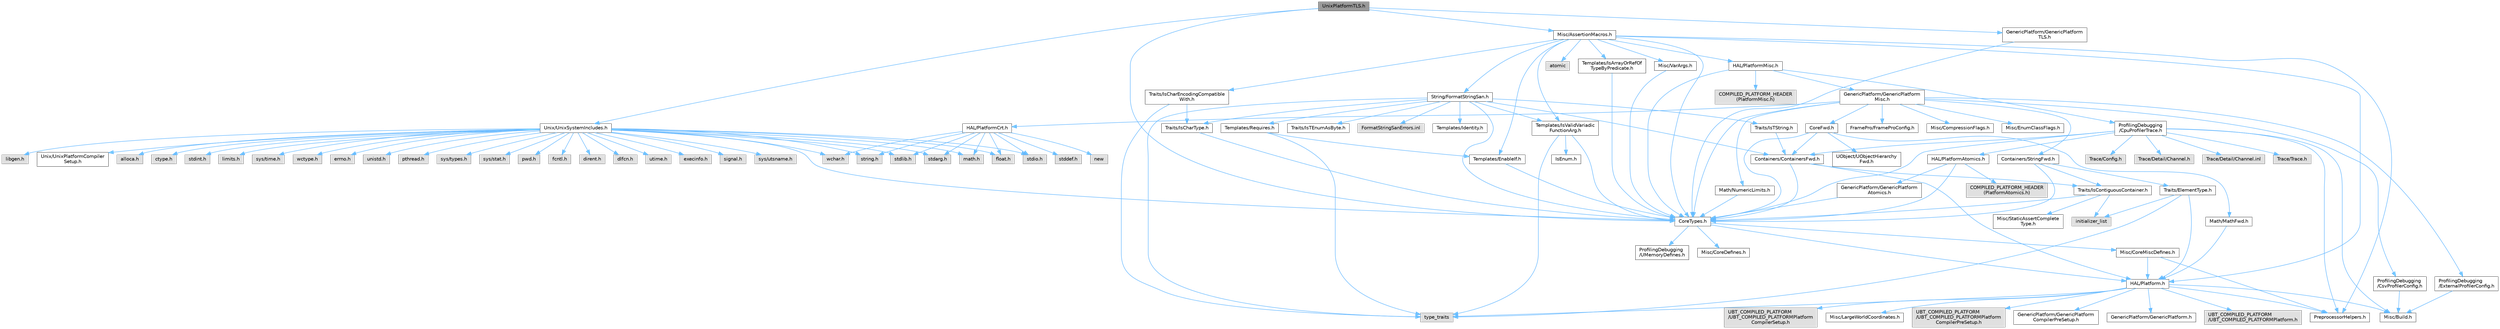 digraph "UnixPlatformTLS.h"
{
 // INTERACTIVE_SVG=YES
 // LATEX_PDF_SIZE
  bgcolor="transparent";
  edge [fontname=Helvetica,fontsize=10,labelfontname=Helvetica,labelfontsize=10];
  node [fontname=Helvetica,fontsize=10,shape=box,height=0.2,width=0.4];
  Node1 [id="Node000001",label="UnixPlatformTLS.h",height=0.2,width=0.4,color="gray40", fillcolor="grey60", style="filled", fontcolor="black",tooltip=" "];
  Node1 -> Node2 [id="edge1_Node000001_Node000002",color="steelblue1",style="solid",tooltip=" "];
  Node2 [id="Node000002",label="CoreTypes.h",height=0.2,width=0.4,color="grey40", fillcolor="white", style="filled",URL="$dc/dec/CoreTypes_8h.html",tooltip=" "];
  Node2 -> Node3 [id="edge2_Node000002_Node000003",color="steelblue1",style="solid",tooltip=" "];
  Node3 [id="Node000003",label="HAL/Platform.h",height=0.2,width=0.4,color="grey40", fillcolor="white", style="filled",URL="$d9/dd0/Platform_8h.html",tooltip=" "];
  Node3 -> Node4 [id="edge3_Node000003_Node000004",color="steelblue1",style="solid",tooltip=" "];
  Node4 [id="Node000004",label="Misc/Build.h",height=0.2,width=0.4,color="grey40", fillcolor="white", style="filled",URL="$d3/dbb/Build_8h.html",tooltip=" "];
  Node3 -> Node5 [id="edge4_Node000003_Node000005",color="steelblue1",style="solid",tooltip=" "];
  Node5 [id="Node000005",label="Misc/LargeWorldCoordinates.h",height=0.2,width=0.4,color="grey40", fillcolor="white", style="filled",URL="$d2/dcb/LargeWorldCoordinates_8h.html",tooltip=" "];
  Node3 -> Node6 [id="edge5_Node000003_Node000006",color="steelblue1",style="solid",tooltip=" "];
  Node6 [id="Node000006",label="type_traits",height=0.2,width=0.4,color="grey60", fillcolor="#E0E0E0", style="filled",tooltip=" "];
  Node3 -> Node7 [id="edge6_Node000003_Node000007",color="steelblue1",style="solid",tooltip=" "];
  Node7 [id="Node000007",label="PreprocessorHelpers.h",height=0.2,width=0.4,color="grey40", fillcolor="white", style="filled",URL="$db/ddb/PreprocessorHelpers_8h.html",tooltip=" "];
  Node3 -> Node8 [id="edge7_Node000003_Node000008",color="steelblue1",style="solid",tooltip=" "];
  Node8 [id="Node000008",label="UBT_COMPILED_PLATFORM\l/UBT_COMPILED_PLATFORMPlatform\lCompilerPreSetup.h",height=0.2,width=0.4,color="grey60", fillcolor="#E0E0E0", style="filled",tooltip=" "];
  Node3 -> Node9 [id="edge8_Node000003_Node000009",color="steelblue1",style="solid",tooltip=" "];
  Node9 [id="Node000009",label="GenericPlatform/GenericPlatform\lCompilerPreSetup.h",height=0.2,width=0.4,color="grey40", fillcolor="white", style="filled",URL="$d9/dc8/GenericPlatformCompilerPreSetup_8h.html",tooltip=" "];
  Node3 -> Node10 [id="edge9_Node000003_Node000010",color="steelblue1",style="solid",tooltip=" "];
  Node10 [id="Node000010",label="GenericPlatform/GenericPlatform.h",height=0.2,width=0.4,color="grey40", fillcolor="white", style="filled",URL="$d6/d84/GenericPlatform_8h.html",tooltip=" "];
  Node3 -> Node11 [id="edge10_Node000003_Node000011",color="steelblue1",style="solid",tooltip=" "];
  Node11 [id="Node000011",label="UBT_COMPILED_PLATFORM\l/UBT_COMPILED_PLATFORMPlatform.h",height=0.2,width=0.4,color="grey60", fillcolor="#E0E0E0", style="filled",tooltip=" "];
  Node3 -> Node12 [id="edge11_Node000003_Node000012",color="steelblue1",style="solid",tooltip=" "];
  Node12 [id="Node000012",label="UBT_COMPILED_PLATFORM\l/UBT_COMPILED_PLATFORMPlatform\lCompilerSetup.h",height=0.2,width=0.4,color="grey60", fillcolor="#E0E0E0", style="filled",tooltip=" "];
  Node2 -> Node13 [id="edge12_Node000002_Node000013",color="steelblue1",style="solid",tooltip=" "];
  Node13 [id="Node000013",label="ProfilingDebugging\l/UMemoryDefines.h",height=0.2,width=0.4,color="grey40", fillcolor="white", style="filled",URL="$d2/da2/UMemoryDefines_8h.html",tooltip=" "];
  Node2 -> Node14 [id="edge13_Node000002_Node000014",color="steelblue1",style="solid",tooltip=" "];
  Node14 [id="Node000014",label="Misc/CoreMiscDefines.h",height=0.2,width=0.4,color="grey40", fillcolor="white", style="filled",URL="$da/d38/CoreMiscDefines_8h.html",tooltip=" "];
  Node14 -> Node3 [id="edge14_Node000014_Node000003",color="steelblue1",style="solid",tooltip=" "];
  Node14 -> Node7 [id="edge15_Node000014_Node000007",color="steelblue1",style="solid",tooltip=" "];
  Node2 -> Node15 [id="edge16_Node000002_Node000015",color="steelblue1",style="solid",tooltip=" "];
  Node15 [id="Node000015",label="Misc/CoreDefines.h",height=0.2,width=0.4,color="grey40", fillcolor="white", style="filled",URL="$d3/dd2/CoreDefines_8h.html",tooltip=" "];
  Node1 -> Node16 [id="edge17_Node000001_Node000016",color="steelblue1",style="solid",tooltip=" "];
  Node16 [id="Node000016",label="Unix/UnixSystemIncludes.h",height=0.2,width=0.4,color="grey40", fillcolor="white", style="filled",URL="$df/d1b/UnixSystemIncludes_8h.html",tooltip=" "];
  Node16 -> Node2 [id="edge18_Node000016_Node000002",color="steelblue1",style="solid",tooltip=" "];
  Node16 -> Node17 [id="edge19_Node000016_Node000017",color="steelblue1",style="solid",tooltip=" "];
  Node17 [id="Node000017",label="Unix/UnixPlatformCompiler\lSetup.h",height=0.2,width=0.4,color="grey40", fillcolor="white", style="filled",URL="$dc/d9e/UnixPlatformCompilerSetup_8h.html",tooltip=" "];
  Node16 -> Node18 [id="edge20_Node000016_Node000018",color="steelblue1",style="solid",tooltip=" "];
  Node18 [id="Node000018",label="string.h",height=0.2,width=0.4,color="grey60", fillcolor="#E0E0E0", style="filled",tooltip=" "];
  Node16 -> Node19 [id="edge21_Node000016_Node000019",color="steelblue1",style="solid",tooltip=" "];
  Node19 [id="Node000019",label="alloca.h",height=0.2,width=0.4,color="grey60", fillcolor="#E0E0E0", style="filled",tooltip=" "];
  Node16 -> Node20 [id="edge22_Node000016_Node000020",color="steelblue1",style="solid",tooltip=" "];
  Node20 [id="Node000020",label="stdlib.h",height=0.2,width=0.4,color="grey60", fillcolor="#E0E0E0", style="filled",tooltip=" "];
  Node16 -> Node21 [id="edge23_Node000016_Node000021",color="steelblue1",style="solid",tooltip=" "];
  Node21 [id="Node000021",label="stdio.h",height=0.2,width=0.4,color="grey60", fillcolor="#E0E0E0", style="filled",tooltip=" "];
  Node16 -> Node22 [id="edge24_Node000016_Node000022",color="steelblue1",style="solid",tooltip=" "];
  Node22 [id="Node000022",label="float.h",height=0.2,width=0.4,color="grey60", fillcolor="#E0E0E0", style="filled",tooltip=" "];
  Node16 -> Node23 [id="edge25_Node000016_Node000023",color="steelblue1",style="solid",tooltip=" "];
  Node23 [id="Node000023",label="ctype.h",height=0.2,width=0.4,color="grey60", fillcolor="#E0E0E0", style="filled",tooltip=" "];
  Node16 -> Node24 [id="edge26_Node000016_Node000024",color="steelblue1",style="solid",tooltip=" "];
  Node24 [id="Node000024",label="stdarg.h",height=0.2,width=0.4,color="grey60", fillcolor="#E0E0E0", style="filled",tooltip=" "];
  Node16 -> Node25 [id="edge27_Node000016_Node000025",color="steelblue1",style="solid",tooltip=" "];
  Node25 [id="Node000025",label="stdint.h",height=0.2,width=0.4,color="grey60", fillcolor="#E0E0E0", style="filled",tooltip=" "];
  Node16 -> Node26 [id="edge28_Node000016_Node000026",color="steelblue1",style="solid",tooltip=" "];
  Node26 [id="Node000026",label="limits.h",height=0.2,width=0.4,color="grey60", fillcolor="#E0E0E0", style="filled",tooltip=" "];
  Node16 -> Node27 [id="edge29_Node000016_Node000027",color="steelblue1",style="solid",tooltip=" "];
  Node27 [id="Node000027",label="sys/time.h",height=0.2,width=0.4,color="grey60", fillcolor="#E0E0E0", style="filled",tooltip=" "];
  Node16 -> Node28 [id="edge30_Node000016_Node000028",color="steelblue1",style="solid",tooltip=" "];
  Node28 [id="Node000028",label="math.h",height=0.2,width=0.4,color="grey60", fillcolor="#E0E0E0", style="filled",tooltip=" "];
  Node16 -> Node29 [id="edge31_Node000016_Node000029",color="steelblue1",style="solid",tooltip=" "];
  Node29 [id="Node000029",label="wchar.h",height=0.2,width=0.4,color="grey60", fillcolor="#E0E0E0", style="filled",tooltip=" "];
  Node16 -> Node30 [id="edge32_Node000016_Node000030",color="steelblue1",style="solid",tooltip=" "];
  Node30 [id="Node000030",label="wctype.h",height=0.2,width=0.4,color="grey60", fillcolor="#E0E0E0", style="filled",tooltip=" "];
  Node16 -> Node31 [id="edge33_Node000016_Node000031",color="steelblue1",style="solid",tooltip=" "];
  Node31 [id="Node000031",label="errno.h",height=0.2,width=0.4,color="grey60", fillcolor="#E0E0E0", style="filled",tooltip=" "];
  Node16 -> Node32 [id="edge34_Node000016_Node000032",color="steelblue1",style="solid",tooltip=" "];
  Node32 [id="Node000032",label="unistd.h",height=0.2,width=0.4,color="grey60", fillcolor="#E0E0E0", style="filled",tooltip=" "];
  Node16 -> Node33 [id="edge35_Node000016_Node000033",color="steelblue1",style="solid",tooltip=" "];
  Node33 [id="Node000033",label="pthread.h",height=0.2,width=0.4,color="grey60", fillcolor="#E0E0E0", style="filled",tooltip=" "];
  Node16 -> Node34 [id="edge36_Node000016_Node000034",color="steelblue1",style="solid",tooltip=" "];
  Node34 [id="Node000034",label="sys/types.h",height=0.2,width=0.4,color="grey60", fillcolor="#E0E0E0", style="filled",tooltip=" "];
  Node16 -> Node35 [id="edge37_Node000016_Node000035",color="steelblue1",style="solid",tooltip=" "];
  Node35 [id="Node000035",label="sys/stat.h",height=0.2,width=0.4,color="grey60", fillcolor="#E0E0E0", style="filled",tooltip=" "];
  Node16 -> Node36 [id="edge38_Node000016_Node000036",color="steelblue1",style="solid",tooltip=" "];
  Node36 [id="Node000036",label="pwd.h",height=0.2,width=0.4,color="grey60", fillcolor="#E0E0E0", style="filled",tooltip=" "];
  Node16 -> Node37 [id="edge39_Node000016_Node000037",color="steelblue1",style="solid",tooltip=" "];
  Node37 [id="Node000037",label="fcntl.h",height=0.2,width=0.4,color="grey60", fillcolor="#E0E0E0", style="filled",tooltip=" "];
  Node16 -> Node38 [id="edge40_Node000016_Node000038",color="steelblue1",style="solid",tooltip=" "];
  Node38 [id="Node000038",label="dirent.h",height=0.2,width=0.4,color="grey60", fillcolor="#E0E0E0", style="filled",tooltip=" "];
  Node16 -> Node39 [id="edge41_Node000016_Node000039",color="steelblue1",style="solid",tooltip=" "];
  Node39 [id="Node000039",label="dlfcn.h",height=0.2,width=0.4,color="grey60", fillcolor="#E0E0E0", style="filled",tooltip=" "];
  Node16 -> Node40 [id="edge42_Node000016_Node000040",color="steelblue1",style="solid",tooltip=" "];
  Node40 [id="Node000040",label="utime.h",height=0.2,width=0.4,color="grey60", fillcolor="#E0E0E0", style="filled",tooltip=" "];
  Node16 -> Node41 [id="edge43_Node000016_Node000041",color="steelblue1",style="solid",tooltip=" "];
  Node41 [id="Node000041",label="execinfo.h",height=0.2,width=0.4,color="grey60", fillcolor="#E0E0E0", style="filled",tooltip=" "];
  Node16 -> Node42 [id="edge44_Node000016_Node000042",color="steelblue1",style="solid",tooltip=" "];
  Node42 [id="Node000042",label="signal.h",height=0.2,width=0.4,color="grey60", fillcolor="#E0E0E0", style="filled",tooltip=" "];
  Node16 -> Node43 [id="edge45_Node000016_Node000043",color="steelblue1",style="solid",tooltip=" "];
  Node43 [id="Node000043",label="sys/utsname.h",height=0.2,width=0.4,color="grey60", fillcolor="#E0E0E0", style="filled",tooltip=" "];
  Node16 -> Node44 [id="edge46_Node000016_Node000044",color="steelblue1",style="solid",tooltip=" "];
  Node44 [id="Node000044",label="libgen.h",height=0.2,width=0.4,color="grey60", fillcolor="#E0E0E0", style="filled",tooltip=" "];
  Node1 -> Node45 [id="edge47_Node000001_Node000045",color="steelblue1",style="solid",tooltip=" "];
  Node45 [id="Node000045",label="Misc/AssertionMacros.h",height=0.2,width=0.4,color="grey40", fillcolor="white", style="filled",URL="$d0/dfa/AssertionMacros_8h.html",tooltip=" "];
  Node45 -> Node2 [id="edge48_Node000045_Node000002",color="steelblue1",style="solid",tooltip=" "];
  Node45 -> Node3 [id="edge49_Node000045_Node000003",color="steelblue1",style="solid",tooltip=" "];
  Node45 -> Node46 [id="edge50_Node000045_Node000046",color="steelblue1",style="solid",tooltip=" "];
  Node46 [id="Node000046",label="HAL/PlatformMisc.h",height=0.2,width=0.4,color="grey40", fillcolor="white", style="filled",URL="$d0/df5/PlatformMisc_8h.html",tooltip=" "];
  Node46 -> Node2 [id="edge51_Node000046_Node000002",color="steelblue1",style="solid",tooltip=" "];
  Node46 -> Node47 [id="edge52_Node000046_Node000047",color="steelblue1",style="solid",tooltip=" "];
  Node47 [id="Node000047",label="GenericPlatform/GenericPlatform\lMisc.h",height=0.2,width=0.4,color="grey40", fillcolor="white", style="filled",URL="$db/d9a/GenericPlatformMisc_8h.html",tooltip=" "];
  Node47 -> Node48 [id="edge53_Node000047_Node000048",color="steelblue1",style="solid",tooltip=" "];
  Node48 [id="Node000048",label="Containers/StringFwd.h",height=0.2,width=0.4,color="grey40", fillcolor="white", style="filled",URL="$df/d37/StringFwd_8h.html",tooltip=" "];
  Node48 -> Node2 [id="edge54_Node000048_Node000002",color="steelblue1",style="solid",tooltip=" "];
  Node48 -> Node49 [id="edge55_Node000048_Node000049",color="steelblue1",style="solid",tooltip=" "];
  Node49 [id="Node000049",label="Traits/ElementType.h",height=0.2,width=0.4,color="grey40", fillcolor="white", style="filled",URL="$d5/d4f/ElementType_8h.html",tooltip=" "];
  Node49 -> Node3 [id="edge56_Node000049_Node000003",color="steelblue1",style="solid",tooltip=" "];
  Node49 -> Node50 [id="edge57_Node000049_Node000050",color="steelblue1",style="solid",tooltip=" "];
  Node50 [id="Node000050",label="initializer_list",height=0.2,width=0.4,color="grey60", fillcolor="#E0E0E0", style="filled",tooltip=" "];
  Node49 -> Node6 [id="edge58_Node000049_Node000006",color="steelblue1",style="solid",tooltip=" "];
  Node48 -> Node51 [id="edge59_Node000048_Node000051",color="steelblue1",style="solid",tooltip=" "];
  Node51 [id="Node000051",label="Traits/IsContiguousContainer.h",height=0.2,width=0.4,color="grey40", fillcolor="white", style="filled",URL="$d5/d3c/IsContiguousContainer_8h.html",tooltip=" "];
  Node51 -> Node2 [id="edge60_Node000051_Node000002",color="steelblue1",style="solid",tooltip=" "];
  Node51 -> Node52 [id="edge61_Node000051_Node000052",color="steelblue1",style="solid",tooltip=" "];
  Node52 [id="Node000052",label="Misc/StaticAssertComplete\lType.h",height=0.2,width=0.4,color="grey40", fillcolor="white", style="filled",URL="$d5/d4e/StaticAssertCompleteType_8h.html",tooltip=" "];
  Node51 -> Node50 [id="edge62_Node000051_Node000050",color="steelblue1",style="solid",tooltip=" "];
  Node47 -> Node53 [id="edge63_Node000047_Node000053",color="steelblue1",style="solid",tooltip=" "];
  Node53 [id="Node000053",label="CoreFwd.h",height=0.2,width=0.4,color="grey40", fillcolor="white", style="filled",URL="$d1/d1e/CoreFwd_8h.html",tooltip=" "];
  Node53 -> Node2 [id="edge64_Node000053_Node000002",color="steelblue1",style="solid",tooltip=" "];
  Node53 -> Node54 [id="edge65_Node000053_Node000054",color="steelblue1",style="solid",tooltip=" "];
  Node54 [id="Node000054",label="Containers/ContainersFwd.h",height=0.2,width=0.4,color="grey40", fillcolor="white", style="filled",URL="$d4/d0a/ContainersFwd_8h.html",tooltip=" "];
  Node54 -> Node3 [id="edge66_Node000054_Node000003",color="steelblue1",style="solid",tooltip=" "];
  Node54 -> Node2 [id="edge67_Node000054_Node000002",color="steelblue1",style="solid",tooltip=" "];
  Node54 -> Node51 [id="edge68_Node000054_Node000051",color="steelblue1",style="solid",tooltip=" "];
  Node53 -> Node55 [id="edge69_Node000053_Node000055",color="steelblue1",style="solid",tooltip=" "];
  Node55 [id="Node000055",label="Math/MathFwd.h",height=0.2,width=0.4,color="grey40", fillcolor="white", style="filled",URL="$d2/d10/MathFwd_8h.html",tooltip=" "];
  Node55 -> Node3 [id="edge70_Node000055_Node000003",color="steelblue1",style="solid",tooltip=" "];
  Node53 -> Node56 [id="edge71_Node000053_Node000056",color="steelblue1",style="solid",tooltip=" "];
  Node56 [id="Node000056",label="UObject/UObjectHierarchy\lFwd.h",height=0.2,width=0.4,color="grey40", fillcolor="white", style="filled",URL="$d3/d13/UObjectHierarchyFwd_8h.html",tooltip=" "];
  Node47 -> Node2 [id="edge72_Node000047_Node000002",color="steelblue1",style="solid",tooltip=" "];
  Node47 -> Node57 [id="edge73_Node000047_Node000057",color="steelblue1",style="solid",tooltip=" "];
  Node57 [id="Node000057",label="FramePro/FrameProConfig.h",height=0.2,width=0.4,color="grey40", fillcolor="white", style="filled",URL="$d7/d90/FrameProConfig_8h.html",tooltip=" "];
  Node47 -> Node58 [id="edge74_Node000047_Node000058",color="steelblue1",style="solid",tooltip=" "];
  Node58 [id="Node000058",label="HAL/PlatformCrt.h",height=0.2,width=0.4,color="grey40", fillcolor="white", style="filled",URL="$d8/d75/PlatformCrt_8h.html",tooltip=" "];
  Node58 -> Node59 [id="edge75_Node000058_Node000059",color="steelblue1",style="solid",tooltip=" "];
  Node59 [id="Node000059",label="new",height=0.2,width=0.4,color="grey60", fillcolor="#E0E0E0", style="filled",tooltip=" "];
  Node58 -> Node29 [id="edge76_Node000058_Node000029",color="steelblue1",style="solid",tooltip=" "];
  Node58 -> Node60 [id="edge77_Node000058_Node000060",color="steelblue1",style="solid",tooltip=" "];
  Node60 [id="Node000060",label="stddef.h",height=0.2,width=0.4,color="grey60", fillcolor="#E0E0E0", style="filled",tooltip=" "];
  Node58 -> Node20 [id="edge78_Node000058_Node000020",color="steelblue1",style="solid",tooltip=" "];
  Node58 -> Node21 [id="edge79_Node000058_Node000021",color="steelblue1",style="solid",tooltip=" "];
  Node58 -> Node24 [id="edge80_Node000058_Node000024",color="steelblue1",style="solid",tooltip=" "];
  Node58 -> Node28 [id="edge81_Node000058_Node000028",color="steelblue1",style="solid",tooltip=" "];
  Node58 -> Node22 [id="edge82_Node000058_Node000022",color="steelblue1",style="solid",tooltip=" "];
  Node58 -> Node18 [id="edge83_Node000058_Node000018",color="steelblue1",style="solid",tooltip=" "];
  Node47 -> Node61 [id="edge84_Node000047_Node000061",color="steelblue1",style="solid",tooltip=" "];
  Node61 [id="Node000061",label="Math/NumericLimits.h",height=0.2,width=0.4,color="grey40", fillcolor="white", style="filled",URL="$df/d1b/NumericLimits_8h.html",tooltip=" "];
  Node61 -> Node2 [id="edge85_Node000061_Node000002",color="steelblue1",style="solid",tooltip=" "];
  Node47 -> Node62 [id="edge86_Node000047_Node000062",color="steelblue1",style="solid",tooltip=" "];
  Node62 [id="Node000062",label="Misc/CompressionFlags.h",height=0.2,width=0.4,color="grey40", fillcolor="white", style="filled",URL="$d9/d76/CompressionFlags_8h.html",tooltip=" "];
  Node47 -> Node63 [id="edge87_Node000047_Node000063",color="steelblue1",style="solid",tooltip=" "];
  Node63 [id="Node000063",label="Misc/EnumClassFlags.h",height=0.2,width=0.4,color="grey40", fillcolor="white", style="filled",URL="$d8/de7/EnumClassFlags_8h.html",tooltip=" "];
  Node47 -> Node64 [id="edge88_Node000047_Node000064",color="steelblue1",style="solid",tooltip=" "];
  Node64 [id="Node000064",label="ProfilingDebugging\l/CsvProfilerConfig.h",height=0.2,width=0.4,color="grey40", fillcolor="white", style="filled",URL="$d3/d88/CsvProfilerConfig_8h.html",tooltip=" "];
  Node64 -> Node4 [id="edge89_Node000064_Node000004",color="steelblue1",style="solid",tooltip=" "];
  Node47 -> Node65 [id="edge90_Node000047_Node000065",color="steelblue1",style="solid",tooltip=" "];
  Node65 [id="Node000065",label="ProfilingDebugging\l/ExternalProfilerConfig.h",height=0.2,width=0.4,color="grey40", fillcolor="white", style="filled",URL="$d3/dbb/ExternalProfilerConfig_8h.html",tooltip=" "];
  Node65 -> Node4 [id="edge91_Node000065_Node000004",color="steelblue1",style="solid",tooltip=" "];
  Node46 -> Node66 [id="edge92_Node000046_Node000066",color="steelblue1",style="solid",tooltip=" "];
  Node66 [id="Node000066",label="COMPILED_PLATFORM_HEADER\l(PlatformMisc.h)",height=0.2,width=0.4,color="grey60", fillcolor="#E0E0E0", style="filled",tooltip=" "];
  Node46 -> Node67 [id="edge93_Node000046_Node000067",color="steelblue1",style="solid",tooltip=" "];
  Node67 [id="Node000067",label="ProfilingDebugging\l/CpuProfilerTrace.h",height=0.2,width=0.4,color="grey40", fillcolor="white", style="filled",URL="$da/dcb/CpuProfilerTrace_8h.html",tooltip=" "];
  Node67 -> Node2 [id="edge94_Node000067_Node000002",color="steelblue1",style="solid",tooltip=" "];
  Node67 -> Node54 [id="edge95_Node000067_Node000054",color="steelblue1",style="solid",tooltip=" "];
  Node67 -> Node68 [id="edge96_Node000067_Node000068",color="steelblue1",style="solid",tooltip=" "];
  Node68 [id="Node000068",label="HAL/PlatformAtomics.h",height=0.2,width=0.4,color="grey40", fillcolor="white", style="filled",URL="$d3/d36/PlatformAtomics_8h.html",tooltip=" "];
  Node68 -> Node2 [id="edge97_Node000068_Node000002",color="steelblue1",style="solid",tooltip=" "];
  Node68 -> Node69 [id="edge98_Node000068_Node000069",color="steelblue1",style="solid",tooltip=" "];
  Node69 [id="Node000069",label="GenericPlatform/GenericPlatform\lAtomics.h",height=0.2,width=0.4,color="grey40", fillcolor="white", style="filled",URL="$da/d72/GenericPlatformAtomics_8h.html",tooltip=" "];
  Node69 -> Node2 [id="edge99_Node000069_Node000002",color="steelblue1",style="solid",tooltip=" "];
  Node68 -> Node70 [id="edge100_Node000068_Node000070",color="steelblue1",style="solid",tooltip=" "];
  Node70 [id="Node000070",label="COMPILED_PLATFORM_HEADER\l(PlatformAtomics.h)",height=0.2,width=0.4,color="grey60", fillcolor="#E0E0E0", style="filled",tooltip=" "];
  Node67 -> Node7 [id="edge101_Node000067_Node000007",color="steelblue1",style="solid",tooltip=" "];
  Node67 -> Node4 [id="edge102_Node000067_Node000004",color="steelblue1",style="solid",tooltip=" "];
  Node67 -> Node71 [id="edge103_Node000067_Node000071",color="steelblue1",style="solid",tooltip=" "];
  Node71 [id="Node000071",label="Trace/Config.h",height=0.2,width=0.4,color="grey60", fillcolor="#E0E0E0", style="filled",tooltip=" "];
  Node67 -> Node72 [id="edge104_Node000067_Node000072",color="steelblue1",style="solid",tooltip=" "];
  Node72 [id="Node000072",label="Trace/Detail/Channel.h",height=0.2,width=0.4,color="grey60", fillcolor="#E0E0E0", style="filled",tooltip=" "];
  Node67 -> Node73 [id="edge105_Node000067_Node000073",color="steelblue1",style="solid",tooltip=" "];
  Node73 [id="Node000073",label="Trace/Detail/Channel.inl",height=0.2,width=0.4,color="grey60", fillcolor="#E0E0E0", style="filled",tooltip=" "];
  Node67 -> Node74 [id="edge106_Node000067_Node000074",color="steelblue1",style="solid",tooltip=" "];
  Node74 [id="Node000074",label="Trace/Trace.h",height=0.2,width=0.4,color="grey60", fillcolor="#E0E0E0", style="filled",tooltip=" "];
  Node45 -> Node7 [id="edge107_Node000045_Node000007",color="steelblue1",style="solid",tooltip=" "];
  Node45 -> Node75 [id="edge108_Node000045_Node000075",color="steelblue1",style="solid",tooltip=" "];
  Node75 [id="Node000075",label="Templates/EnableIf.h",height=0.2,width=0.4,color="grey40", fillcolor="white", style="filled",URL="$d7/d60/EnableIf_8h.html",tooltip=" "];
  Node75 -> Node2 [id="edge109_Node000075_Node000002",color="steelblue1",style="solid",tooltip=" "];
  Node45 -> Node76 [id="edge110_Node000045_Node000076",color="steelblue1",style="solid",tooltip=" "];
  Node76 [id="Node000076",label="Templates/IsArrayOrRefOf\lTypeByPredicate.h",height=0.2,width=0.4,color="grey40", fillcolor="white", style="filled",URL="$d6/da1/IsArrayOrRefOfTypeByPredicate_8h.html",tooltip=" "];
  Node76 -> Node2 [id="edge111_Node000076_Node000002",color="steelblue1",style="solid",tooltip=" "];
  Node45 -> Node77 [id="edge112_Node000045_Node000077",color="steelblue1",style="solid",tooltip=" "];
  Node77 [id="Node000077",label="Templates/IsValidVariadic\lFunctionArg.h",height=0.2,width=0.4,color="grey40", fillcolor="white", style="filled",URL="$d0/dc8/IsValidVariadicFunctionArg_8h.html",tooltip=" "];
  Node77 -> Node2 [id="edge113_Node000077_Node000002",color="steelblue1",style="solid",tooltip=" "];
  Node77 -> Node78 [id="edge114_Node000077_Node000078",color="steelblue1",style="solid",tooltip=" "];
  Node78 [id="Node000078",label="IsEnum.h",height=0.2,width=0.4,color="grey40", fillcolor="white", style="filled",URL="$d4/de5/IsEnum_8h.html",tooltip=" "];
  Node77 -> Node6 [id="edge115_Node000077_Node000006",color="steelblue1",style="solid",tooltip=" "];
  Node45 -> Node79 [id="edge116_Node000045_Node000079",color="steelblue1",style="solid",tooltip=" "];
  Node79 [id="Node000079",label="Traits/IsCharEncodingCompatible\lWith.h",height=0.2,width=0.4,color="grey40", fillcolor="white", style="filled",URL="$df/dd1/IsCharEncodingCompatibleWith_8h.html",tooltip=" "];
  Node79 -> Node6 [id="edge117_Node000079_Node000006",color="steelblue1",style="solid",tooltip=" "];
  Node79 -> Node80 [id="edge118_Node000079_Node000080",color="steelblue1",style="solid",tooltip=" "];
  Node80 [id="Node000080",label="Traits/IsCharType.h",height=0.2,width=0.4,color="grey40", fillcolor="white", style="filled",URL="$db/d51/IsCharType_8h.html",tooltip=" "];
  Node80 -> Node2 [id="edge119_Node000080_Node000002",color="steelblue1",style="solid",tooltip=" "];
  Node45 -> Node81 [id="edge120_Node000045_Node000081",color="steelblue1",style="solid",tooltip=" "];
  Node81 [id="Node000081",label="Misc/VarArgs.h",height=0.2,width=0.4,color="grey40", fillcolor="white", style="filled",URL="$d5/d6f/VarArgs_8h.html",tooltip=" "];
  Node81 -> Node2 [id="edge121_Node000081_Node000002",color="steelblue1",style="solid",tooltip=" "];
  Node45 -> Node82 [id="edge122_Node000045_Node000082",color="steelblue1",style="solid",tooltip=" "];
  Node82 [id="Node000082",label="String/FormatStringSan.h",height=0.2,width=0.4,color="grey40", fillcolor="white", style="filled",URL="$d3/d8b/FormatStringSan_8h.html",tooltip=" "];
  Node82 -> Node6 [id="edge123_Node000082_Node000006",color="steelblue1",style="solid",tooltip=" "];
  Node82 -> Node2 [id="edge124_Node000082_Node000002",color="steelblue1",style="solid",tooltip=" "];
  Node82 -> Node83 [id="edge125_Node000082_Node000083",color="steelblue1",style="solid",tooltip=" "];
  Node83 [id="Node000083",label="Templates/Requires.h",height=0.2,width=0.4,color="grey40", fillcolor="white", style="filled",URL="$dc/d96/Requires_8h.html",tooltip=" "];
  Node83 -> Node75 [id="edge126_Node000083_Node000075",color="steelblue1",style="solid",tooltip=" "];
  Node83 -> Node6 [id="edge127_Node000083_Node000006",color="steelblue1",style="solid",tooltip=" "];
  Node82 -> Node84 [id="edge128_Node000082_Node000084",color="steelblue1",style="solid",tooltip=" "];
  Node84 [id="Node000084",label="Templates/Identity.h",height=0.2,width=0.4,color="grey40", fillcolor="white", style="filled",URL="$d0/dd5/Identity_8h.html",tooltip=" "];
  Node82 -> Node77 [id="edge129_Node000082_Node000077",color="steelblue1",style="solid",tooltip=" "];
  Node82 -> Node80 [id="edge130_Node000082_Node000080",color="steelblue1",style="solid",tooltip=" "];
  Node82 -> Node85 [id="edge131_Node000082_Node000085",color="steelblue1",style="solid",tooltip=" "];
  Node85 [id="Node000085",label="Traits/IsTEnumAsByte.h",height=0.2,width=0.4,color="grey40", fillcolor="white", style="filled",URL="$d1/de6/IsTEnumAsByte_8h.html",tooltip=" "];
  Node82 -> Node86 [id="edge132_Node000082_Node000086",color="steelblue1",style="solid",tooltip=" "];
  Node86 [id="Node000086",label="Traits/IsTString.h",height=0.2,width=0.4,color="grey40", fillcolor="white", style="filled",URL="$d0/df8/IsTString_8h.html",tooltip=" "];
  Node86 -> Node54 [id="edge133_Node000086_Node000054",color="steelblue1",style="solid",tooltip=" "];
  Node82 -> Node54 [id="edge134_Node000082_Node000054",color="steelblue1",style="solid",tooltip=" "];
  Node82 -> Node87 [id="edge135_Node000082_Node000087",color="steelblue1",style="solid",tooltip=" "];
  Node87 [id="Node000087",label="FormatStringSanErrors.inl",height=0.2,width=0.4,color="grey60", fillcolor="#E0E0E0", style="filled",tooltip=" "];
  Node45 -> Node88 [id="edge136_Node000045_Node000088",color="steelblue1",style="solid",tooltip=" "];
  Node88 [id="Node000088",label="atomic",height=0.2,width=0.4,color="grey60", fillcolor="#E0E0E0", style="filled",tooltip=" "];
  Node1 -> Node89 [id="edge137_Node000001_Node000089",color="steelblue1",style="solid",tooltip=" "];
  Node89 [id="Node000089",label="GenericPlatform/GenericPlatform\lTLS.h",height=0.2,width=0.4,color="grey40", fillcolor="white", style="filled",URL="$d3/d3c/GenericPlatformTLS_8h.html",tooltip=" "];
  Node89 -> Node2 [id="edge138_Node000089_Node000002",color="steelblue1",style="solid",tooltip=" "];
}

